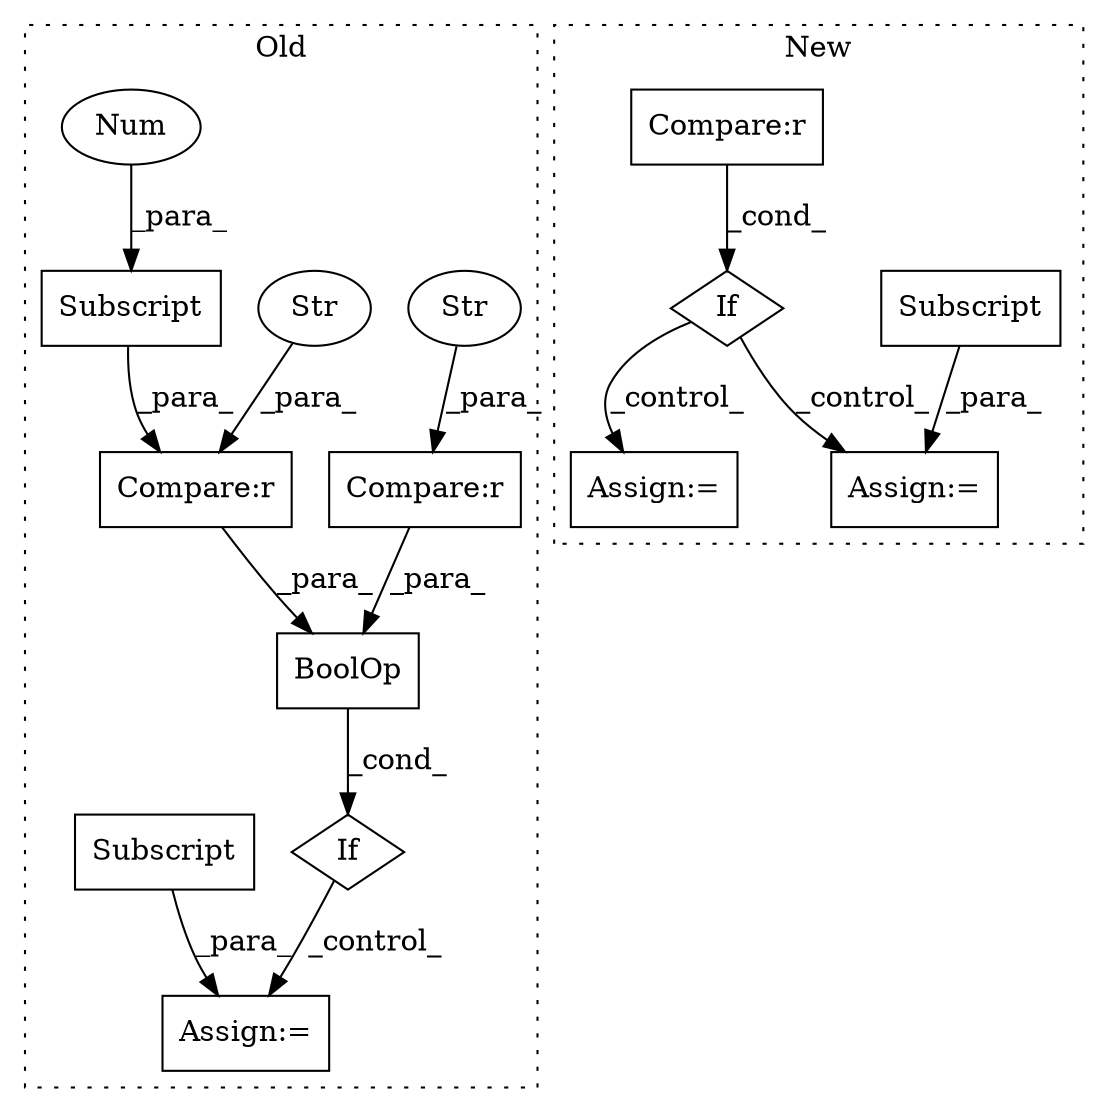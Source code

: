 digraph G {
subgraph cluster0 {
1 [label="BoolOp" a="72" s="4760" l="36" shape="box"];
3 [label="Compare:r" a="40" s="4780" l="16" shape="box"];
4 [label="If" a="96" s="4757" l="3" shape="diamond"];
5 [label="Compare:r" a="40" s="4760" l="15" shape="box"];
6 [label="Assign:=" a="68" s="4834" l="3" shape="box"];
7 [label="Str" a="66" s="4792" l="4" shape="ellipse"];
8 [label="Str" a="66" s="4771" l="4" shape="ellipse"];
11 [label="Subscript" a="63" s="4780,0" l="8,0" shape="box"];
12 [label="Num" a="76" s="4785" l="2" shape="ellipse"];
15 [label="Subscript" a="63" s="4837,0" l="10,0" shape="box"];
label = "Old";
style="dotted";
}
subgraph cluster1 {
2 [label="Subscript" a="63" s="4219,0" l="10,0" shape="box"];
9 [label="Assign:=" a="68" s="4216" l="3" shape="box"];
10 [label="If" a="96" s="4117" l="3" shape="diamond"];
13 [label="Compare:r" a="40" s="4120" l="16" shape="box"];
14 [label="Assign:=" a="68" s="4452" l="3" shape="box"];
label = "New";
style="dotted";
}
1 -> 4 [label="_cond_"];
2 -> 9 [label="_para_"];
3 -> 1 [label="_para_"];
4 -> 6 [label="_control_"];
5 -> 1 [label="_para_"];
7 -> 3 [label="_para_"];
8 -> 5 [label="_para_"];
10 -> 14 [label="_control_"];
10 -> 9 [label="_control_"];
11 -> 3 [label="_para_"];
12 -> 11 [label="_para_"];
13 -> 10 [label="_cond_"];
15 -> 6 [label="_para_"];
}